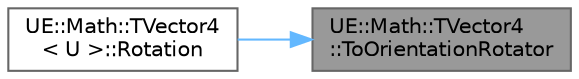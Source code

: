 digraph "UE::Math::TVector4::ToOrientationRotator"
{
 // INTERACTIVE_SVG=YES
 // LATEX_PDF_SIZE
  bgcolor="transparent";
  edge [fontname=Helvetica,fontsize=10,labelfontname=Helvetica,labelfontsize=10];
  node [fontname=Helvetica,fontsize=10,shape=box,height=0.2,width=0.4];
  rankdir="RL";
  Node1 [id="Node000001",label="UE::Math::TVector4\l::ToOrientationRotator",height=0.2,width=0.4,color="gray40", fillcolor="grey60", style="filled", fontcolor="black",tooltip="Return the FRotator orientation corresponding to the direction in which the vector points."];
  Node1 -> Node2 [id="edge1_Node000001_Node000002",dir="back",color="steelblue1",style="solid",tooltip=" "];
  Node2 [id="Node000002",label="UE::Math::TVector4\l\< U \>::Rotation",height=0.2,width=0.4,color="grey40", fillcolor="white", style="filled",URL="$d6/da1/structUE_1_1Math_1_1TVector4.html#ac37354f2eabe5deae15c8098ff5c24a4",tooltip=" "];
}
